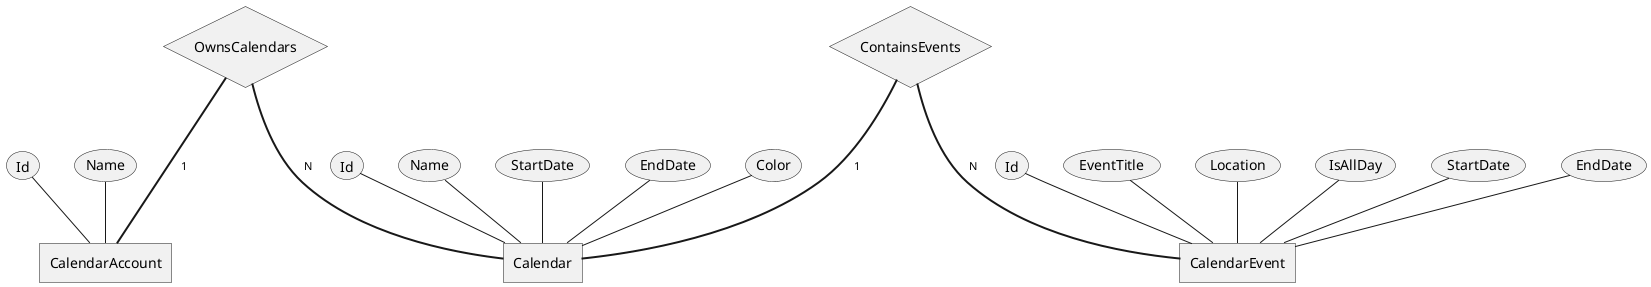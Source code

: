 @startchen Calendar

entity CalendarAccount {
  Id
  Name
}

entity Calendar {
  Id
  Name
  StartDate
  EndDate
  Color
}

entity CalendarEvent {
  Id
  EventTitle
  Location
  IsAllDay
  StartDate
  EndDate
}

relationship OwnsCalendars {
}
OwnsCalendars =1= CalendarAccount
OwnsCalendars =N= Calendar

relationship ContainsEvents {
}
ContainsEvents =1= Calendar
ContainsEvents =N= CalendarEvent

@endchen